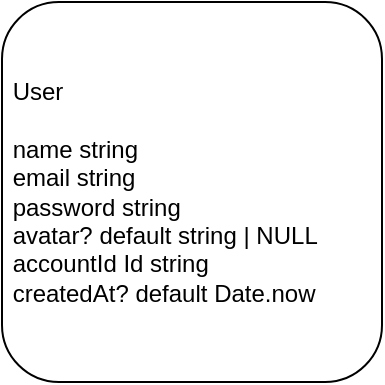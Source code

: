 <mxfile>
    <diagram id="Vq0XXKZw8cBZiSLBVc9T" name="Page-1">
        <mxGraphModel dx="640" dy="622" grid="1" gridSize="10" guides="1" tooltips="1" connect="1" arrows="1" fold="1" page="1" pageScale="1" pageWidth="827" pageHeight="1169" math="0" shadow="0">
            <root>
                <mxCell id="0"/>
                <mxCell id="1" parent="0"/>
                <mxCell id="7" value="&amp;nbsp;User&lt;div&gt;&lt;br&gt;&lt;/div&gt;&lt;div&gt;&amp;nbsp;name string&lt;/div&gt;&lt;div&gt;&amp;nbsp;email string&lt;/div&gt;&lt;div&gt;&amp;nbsp;password string&lt;/div&gt;&lt;div&gt;&amp;nbsp;avatar? default string | NULL&lt;/div&gt;&lt;div&gt;&amp;nbsp;accountId Id string&lt;/div&gt;&lt;div&gt;&amp;nbsp;createdAt? default Date.now&lt;/div&gt;" style="rounded=1;whiteSpace=wrap;html=1;align=left;" vertex="1" parent="1">
                    <mxGeometry x="140" y="90" width="190" height="190" as="geometry"/>
                </mxCell>
            </root>
        </mxGraphModel>
    </diagram>
</mxfile>
